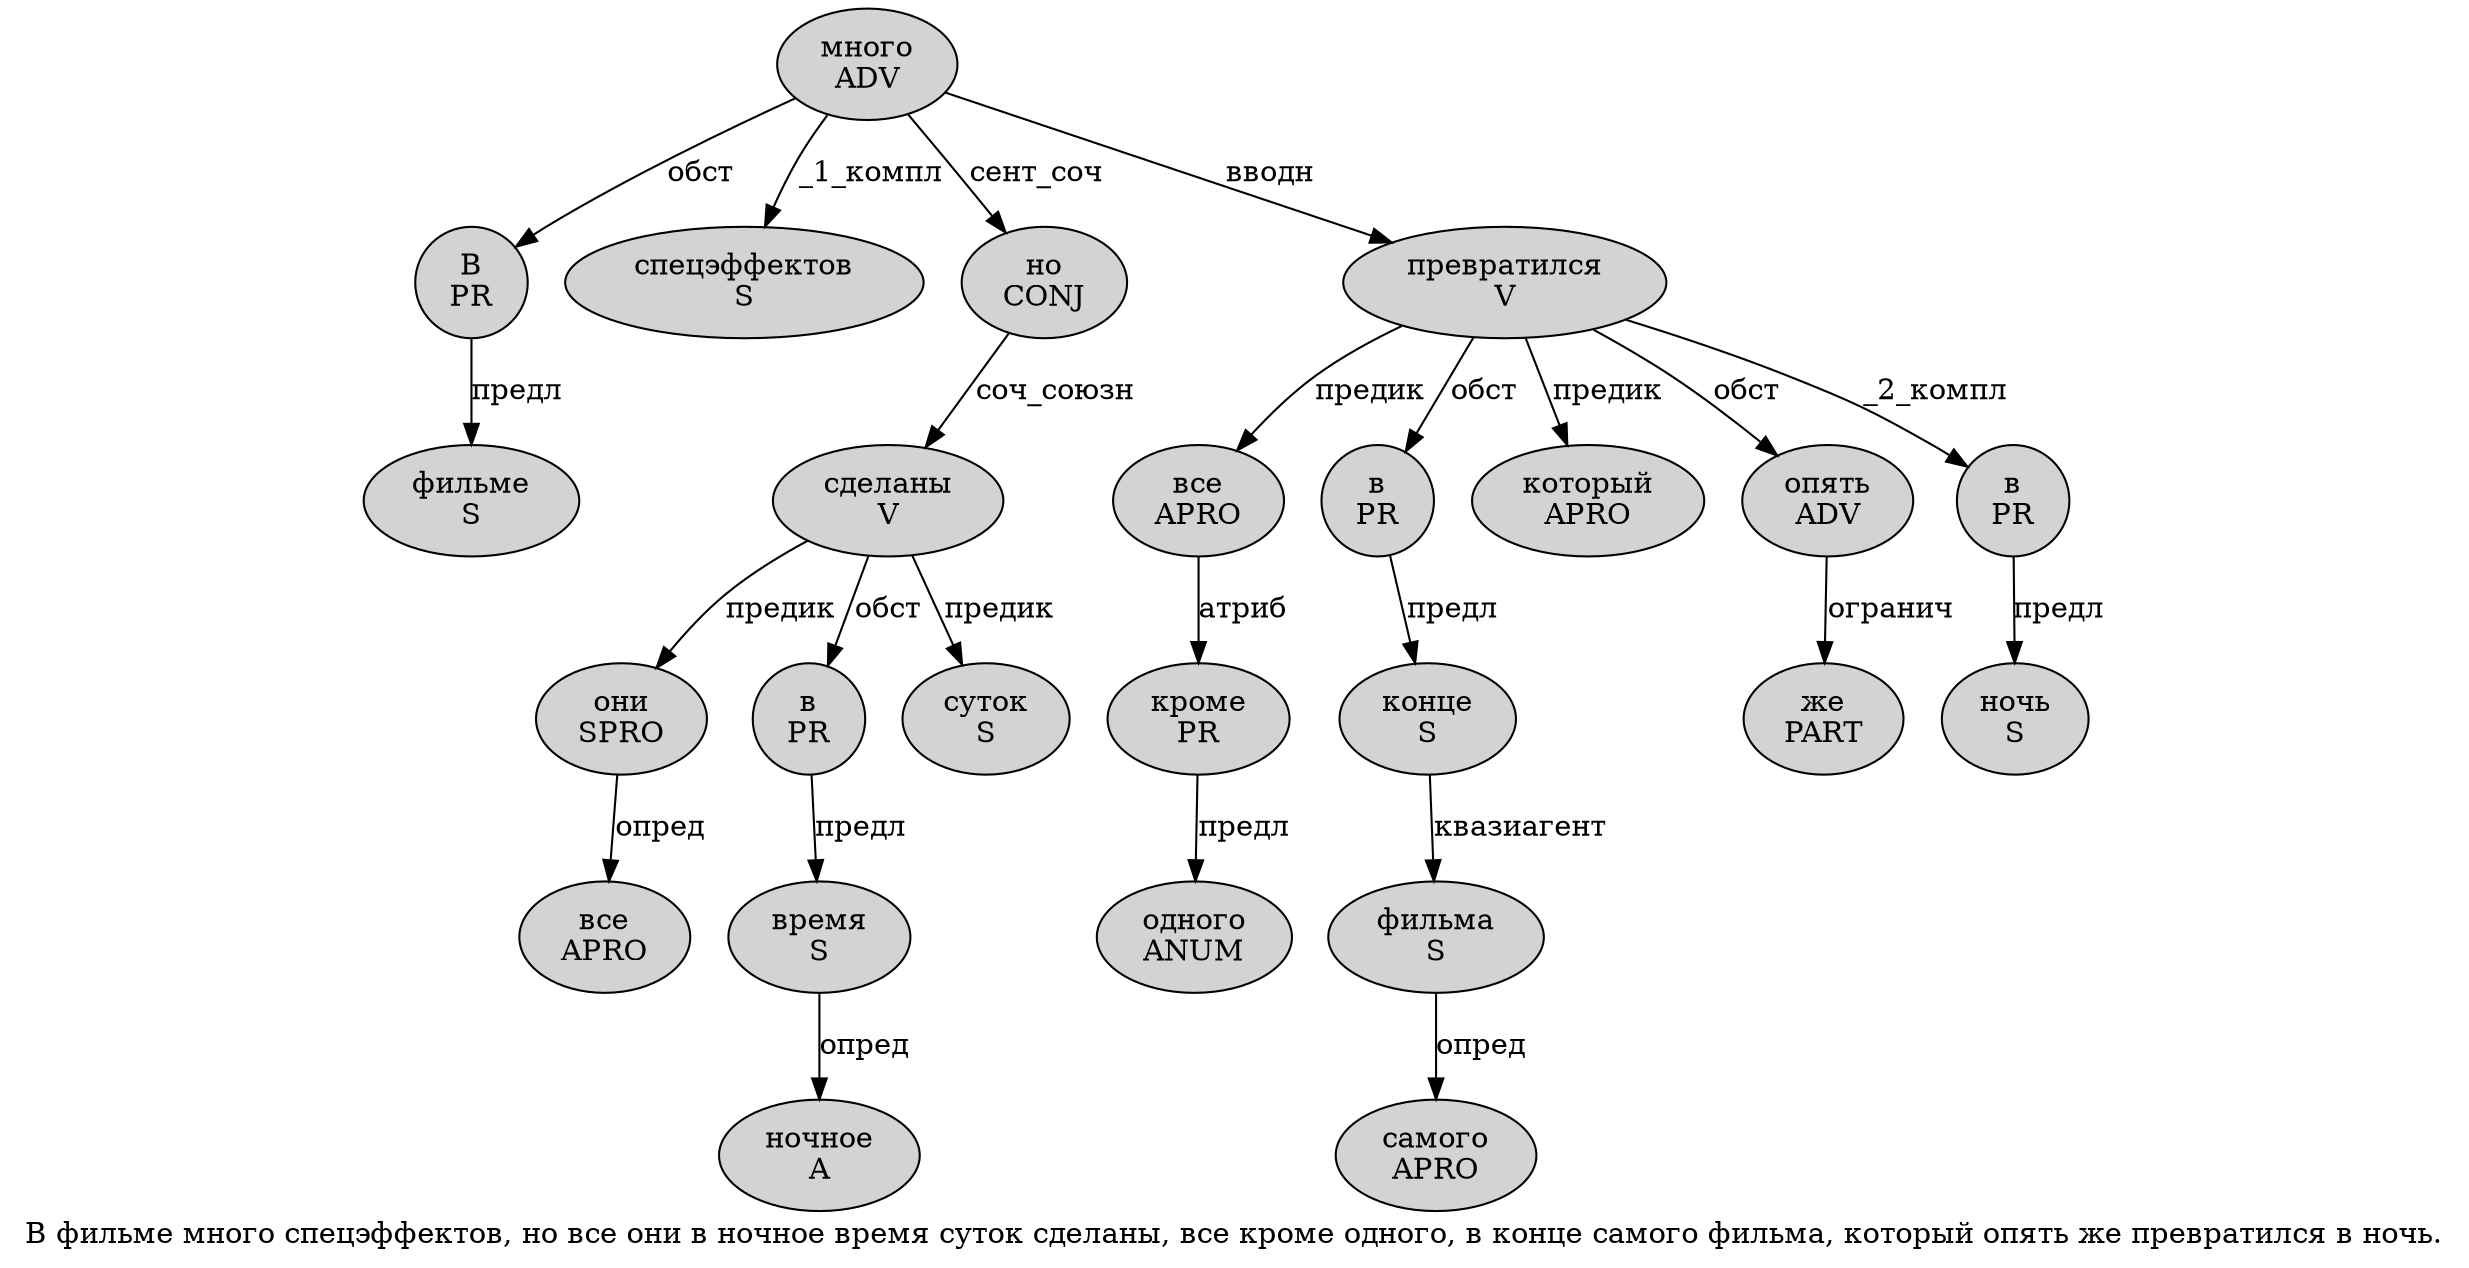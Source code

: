 digraph SENTENCE_4790 {
	graph [label="В фильме много спецэффектов, но все они в ночное время суток сделаны, все кроме одного, в конце самого фильма, который опять же превратился в ночь."]
	node [style=filled]
		0 [label="В
PR" color="" fillcolor=lightgray penwidth=1 shape=ellipse]
		1 [label="фильме
S" color="" fillcolor=lightgray penwidth=1 shape=ellipse]
		2 [label="много
ADV" color="" fillcolor=lightgray penwidth=1 shape=ellipse]
		3 [label="спецэффектов
S" color="" fillcolor=lightgray penwidth=1 shape=ellipse]
		5 [label="но
CONJ" color="" fillcolor=lightgray penwidth=1 shape=ellipse]
		6 [label="все
APRO" color="" fillcolor=lightgray penwidth=1 shape=ellipse]
		7 [label="они
SPRO" color="" fillcolor=lightgray penwidth=1 shape=ellipse]
		8 [label="в
PR" color="" fillcolor=lightgray penwidth=1 shape=ellipse]
		9 [label="ночное
A" color="" fillcolor=lightgray penwidth=1 shape=ellipse]
		10 [label="время
S" color="" fillcolor=lightgray penwidth=1 shape=ellipse]
		11 [label="суток
S" color="" fillcolor=lightgray penwidth=1 shape=ellipse]
		12 [label="сделаны
V" color="" fillcolor=lightgray penwidth=1 shape=ellipse]
		14 [label="все
APRO" color="" fillcolor=lightgray penwidth=1 shape=ellipse]
		15 [label="кроме
PR" color="" fillcolor=lightgray penwidth=1 shape=ellipse]
		16 [label="одного
ANUM" color="" fillcolor=lightgray penwidth=1 shape=ellipse]
		18 [label="в
PR" color="" fillcolor=lightgray penwidth=1 shape=ellipse]
		19 [label="конце
S" color="" fillcolor=lightgray penwidth=1 shape=ellipse]
		20 [label="самого
APRO" color="" fillcolor=lightgray penwidth=1 shape=ellipse]
		21 [label="фильма
S" color="" fillcolor=lightgray penwidth=1 shape=ellipse]
		23 [label="который
APRO" color="" fillcolor=lightgray penwidth=1 shape=ellipse]
		24 [label="опять
ADV" color="" fillcolor=lightgray penwidth=1 shape=ellipse]
		25 [label="же
PART" color="" fillcolor=lightgray penwidth=1 shape=ellipse]
		26 [label="превратился
V" color="" fillcolor=lightgray penwidth=1 shape=ellipse]
		27 [label="в
PR" color="" fillcolor=lightgray penwidth=1 shape=ellipse]
		28 [label="ночь
S" color="" fillcolor=lightgray penwidth=1 shape=ellipse]
			27 -> 28 [label="предл"]
			14 -> 15 [label="атриб"]
			19 -> 21 [label="квазиагент"]
			26 -> 14 [label="предик"]
			26 -> 18 [label="обст"]
			26 -> 23 [label="предик"]
			26 -> 24 [label="обст"]
			26 -> 27 [label="_2_компл"]
			18 -> 19 [label="предл"]
			0 -> 1 [label="предл"]
			5 -> 12 [label="соч_союзн"]
			10 -> 9 [label="опред"]
			12 -> 7 [label="предик"]
			12 -> 8 [label="обст"]
			12 -> 11 [label="предик"]
			7 -> 6 [label="опред"]
			21 -> 20 [label="опред"]
			2 -> 0 [label="обст"]
			2 -> 3 [label="_1_компл"]
			2 -> 5 [label="сент_соч"]
			2 -> 26 [label="вводн"]
			8 -> 10 [label="предл"]
			24 -> 25 [label="огранич"]
			15 -> 16 [label="предл"]
}
